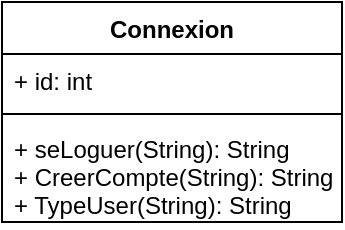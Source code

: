 <mxfile version="14.3.1" type="github"><diagram id="gsiKXTKb6u1TAS87h9DV" name="Page-1"><mxGraphModel dx="782" dy="436" grid="1" gridSize="10" guides="1" tooltips="1" connect="1" arrows="1" fold="1" page="1" pageScale="1" pageWidth="827" pageHeight="1169" math="0" shadow="0"><root><mxCell id="0"/><mxCell id="1" parent="0"/><mxCell id="q3t45BRhxsWnlcpzxZGc-1" value="Connexion" style="swimlane;fontStyle=1;align=center;verticalAlign=top;childLayout=stackLayout;horizontal=1;startSize=26;horizontalStack=0;resizeParent=1;resizeParentMax=0;resizeLast=0;collapsible=1;marginBottom=0;" vertex="1" parent="1"><mxGeometry x="100" y="30" width="170" height="110" as="geometry"/></mxCell><mxCell id="q3t45BRhxsWnlcpzxZGc-2" value="+ id: int &#10;" style="text;strokeColor=none;fillColor=none;align=left;verticalAlign=top;spacingLeft=4;spacingRight=4;overflow=hidden;rotatable=0;points=[[0,0.5],[1,0.5]];portConstraint=eastwest;" vertex="1" parent="q3t45BRhxsWnlcpzxZGc-1"><mxGeometry y="26" width="170" height="26" as="geometry"/></mxCell><mxCell id="q3t45BRhxsWnlcpzxZGc-3" value="" style="line;strokeWidth=1;fillColor=none;align=left;verticalAlign=middle;spacingTop=-1;spacingLeft=3;spacingRight=3;rotatable=0;labelPosition=right;points=[];portConstraint=eastwest;" vertex="1" parent="q3t45BRhxsWnlcpzxZGc-1"><mxGeometry y="52" width="170" height="8" as="geometry"/></mxCell><mxCell id="q3t45BRhxsWnlcpzxZGc-4" value="+ seLoguer(String): String&#10;+ CreerCompte(String): String&#10;+ TypeUser(String): String&#10;" style="text;strokeColor=none;fillColor=none;align=left;verticalAlign=top;spacingLeft=4;spacingRight=4;overflow=hidden;rotatable=0;points=[[0,0.5],[1,0.5]];portConstraint=eastwest;" vertex="1" parent="q3t45BRhxsWnlcpzxZGc-1"><mxGeometry y="60" width="170" height="50" as="geometry"/></mxCell></root></mxGraphModel></diagram></mxfile>